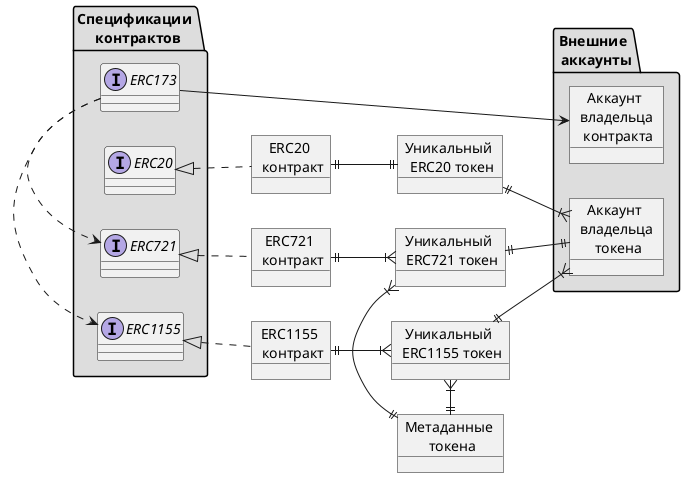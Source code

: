 @startuml
left to right direction

object "ERC20 \n контракт" as erc20_c
object "ERC721 \n контракт" as erc721_c
object "ERC1155 \n контракт" as erc1155_c

object "Уникальный \n ERC20 токен" as token_20
object "Уникальный \n ERC721 токен" as token_721
object "Уникальный \n ERC1155 токен" as token_1155

object "Метаданные \n токена" as metadata

package "Спецификации \n контрактов" as erc #DDDDDD {
    interface "ERC20" as erc20
    interface "ERC721" as erc721
    interface "ERC1155" as erc1155
    interface "ERC173" as erc173
    erc173 .> erc721
    erc173 .> erc1155
}

package "Внешние \n аккаунты" as wallet #DDDDDD {
    object "Аккаунт \n владельца \n токена" as token_owner
    object "Аккаунт \n владельца \n контракта" as contract_owner
}

erc20 <|.. erc20_c
erc721 <|.. erc721_c
erc1155 <|.. erc1155_c

erc20_c ||--|| token_20
erc721_c ||--|{ token_721
erc1155_c ||--|{ token_1155

token_20 ||--|{ token_owner
token_721 ||--|| token_owner
token_1155 ||--|{ token_owner

token_1155 }|-r-|| metadata
token_721 }|-r-|| metadata

token_20 }|-r[hidden]-|| token_721
token_721 }|-r[hidden]-|| token_1155
token_1155 }|-r[hidden]-|| token_20

erc173 -> contract_owner

@enduml
